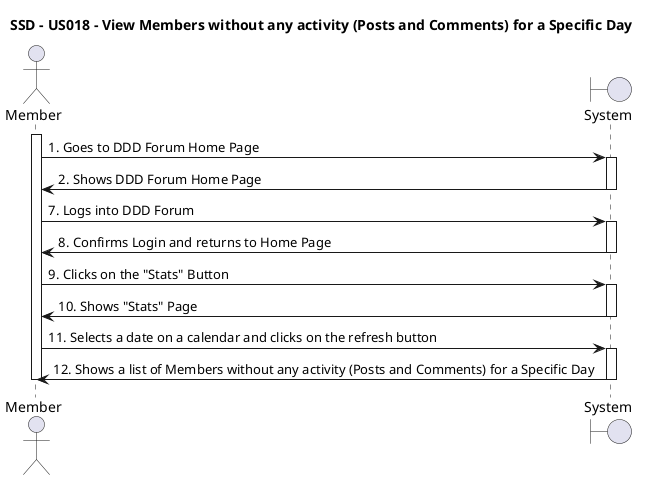 @startuml US005e-SSD
title SSD - US018 - View Members without any activity (Posts and Comments) for a Specific Day

actor Member
boundary System

activate Member
Member -> System: 1. Goes to DDD Forum Home Page
activate System
System -> Member: 2. Shows DDD Forum Home Page
deactivate System
Member -> System: 7. Logs into DDD Forum

activate System
System -> Member: 8. Confirms Login and returns to Home Page
deactivate System

Member -> System: 9. Clicks on the "Stats" Button

activate System
System -> Member: 10. Shows "Stats" Page
deactivate System

Member -> System: 11. Selects a date on a calendar and clicks on the refresh button

activate System
System -> Member: 12. Shows a list of Members without any activity (Posts and Comments) for a Specific Day
deactivate System
deactivate Member

@enduml
